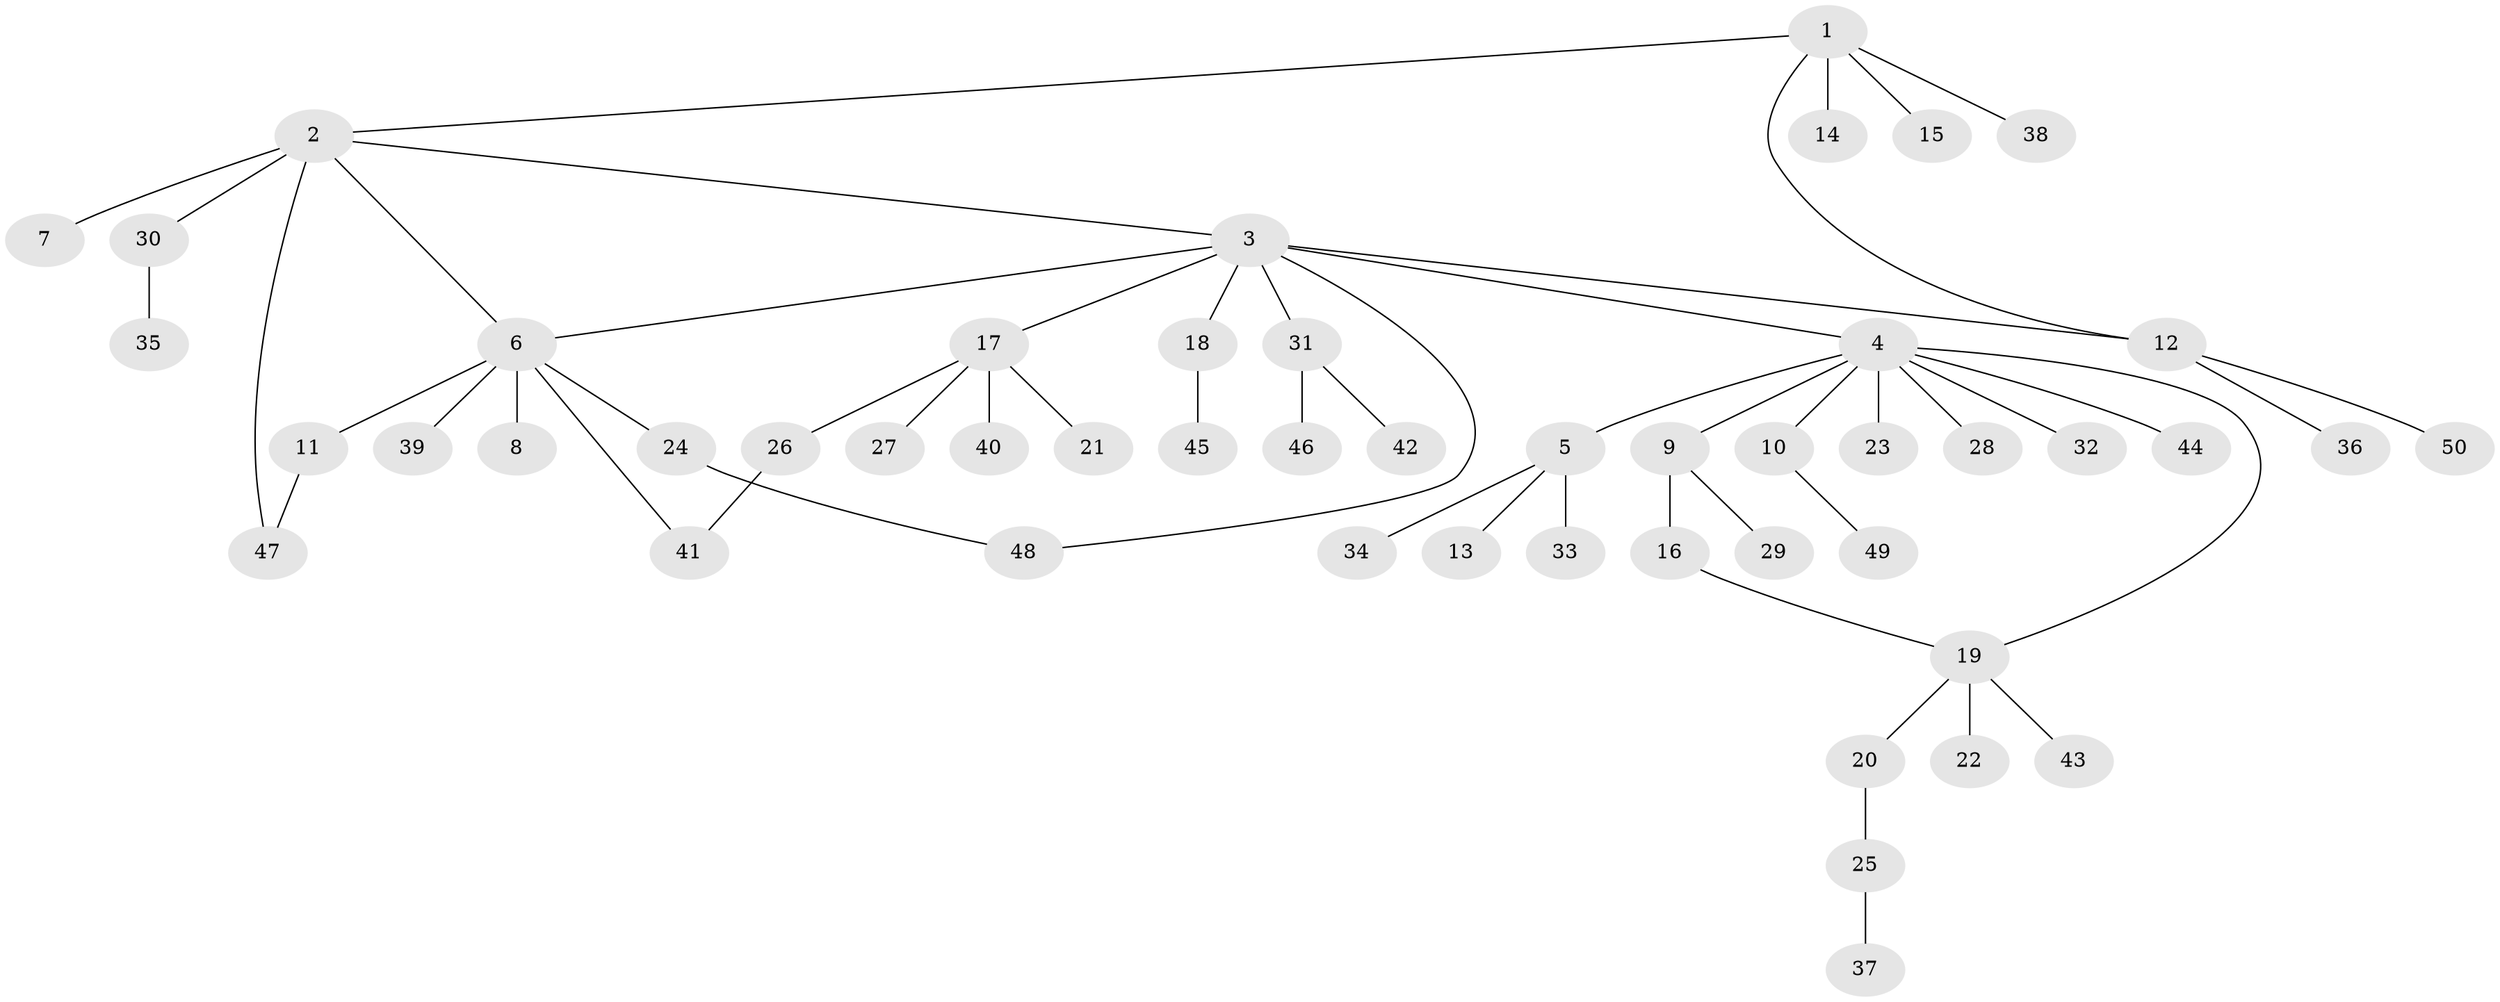 // coarse degree distribution, {7: 0.02857142857142857, 5: 0.02857142857142857, 8: 0.02857142857142857, 11: 0.02857142857142857, 6: 0.02857142857142857, 1: 0.6285714285714286, 3: 0.02857142857142857, 2: 0.14285714285714285, 4: 0.05714285714285714}
// Generated by graph-tools (version 1.1) at 2025/52/02/27/25 19:52:00]
// undirected, 50 vertices, 55 edges
graph export_dot {
graph [start="1"]
  node [color=gray90,style=filled];
  1;
  2;
  3;
  4;
  5;
  6;
  7;
  8;
  9;
  10;
  11;
  12;
  13;
  14;
  15;
  16;
  17;
  18;
  19;
  20;
  21;
  22;
  23;
  24;
  25;
  26;
  27;
  28;
  29;
  30;
  31;
  32;
  33;
  34;
  35;
  36;
  37;
  38;
  39;
  40;
  41;
  42;
  43;
  44;
  45;
  46;
  47;
  48;
  49;
  50;
  1 -- 2;
  1 -- 12;
  1 -- 14;
  1 -- 15;
  1 -- 38;
  2 -- 3;
  2 -- 6;
  2 -- 7;
  2 -- 30;
  2 -- 47;
  3 -- 4;
  3 -- 6;
  3 -- 12;
  3 -- 17;
  3 -- 18;
  3 -- 31;
  3 -- 48;
  4 -- 5;
  4 -- 9;
  4 -- 10;
  4 -- 19;
  4 -- 23;
  4 -- 28;
  4 -- 32;
  4 -- 44;
  5 -- 13;
  5 -- 33;
  5 -- 34;
  6 -- 8;
  6 -- 11;
  6 -- 24;
  6 -- 39;
  6 -- 41;
  9 -- 16;
  9 -- 29;
  10 -- 49;
  11 -- 47;
  12 -- 36;
  12 -- 50;
  16 -- 19;
  17 -- 21;
  17 -- 26;
  17 -- 27;
  17 -- 40;
  18 -- 45;
  19 -- 20;
  19 -- 22;
  19 -- 43;
  20 -- 25;
  24 -- 48;
  25 -- 37;
  26 -- 41;
  30 -- 35;
  31 -- 42;
  31 -- 46;
}
